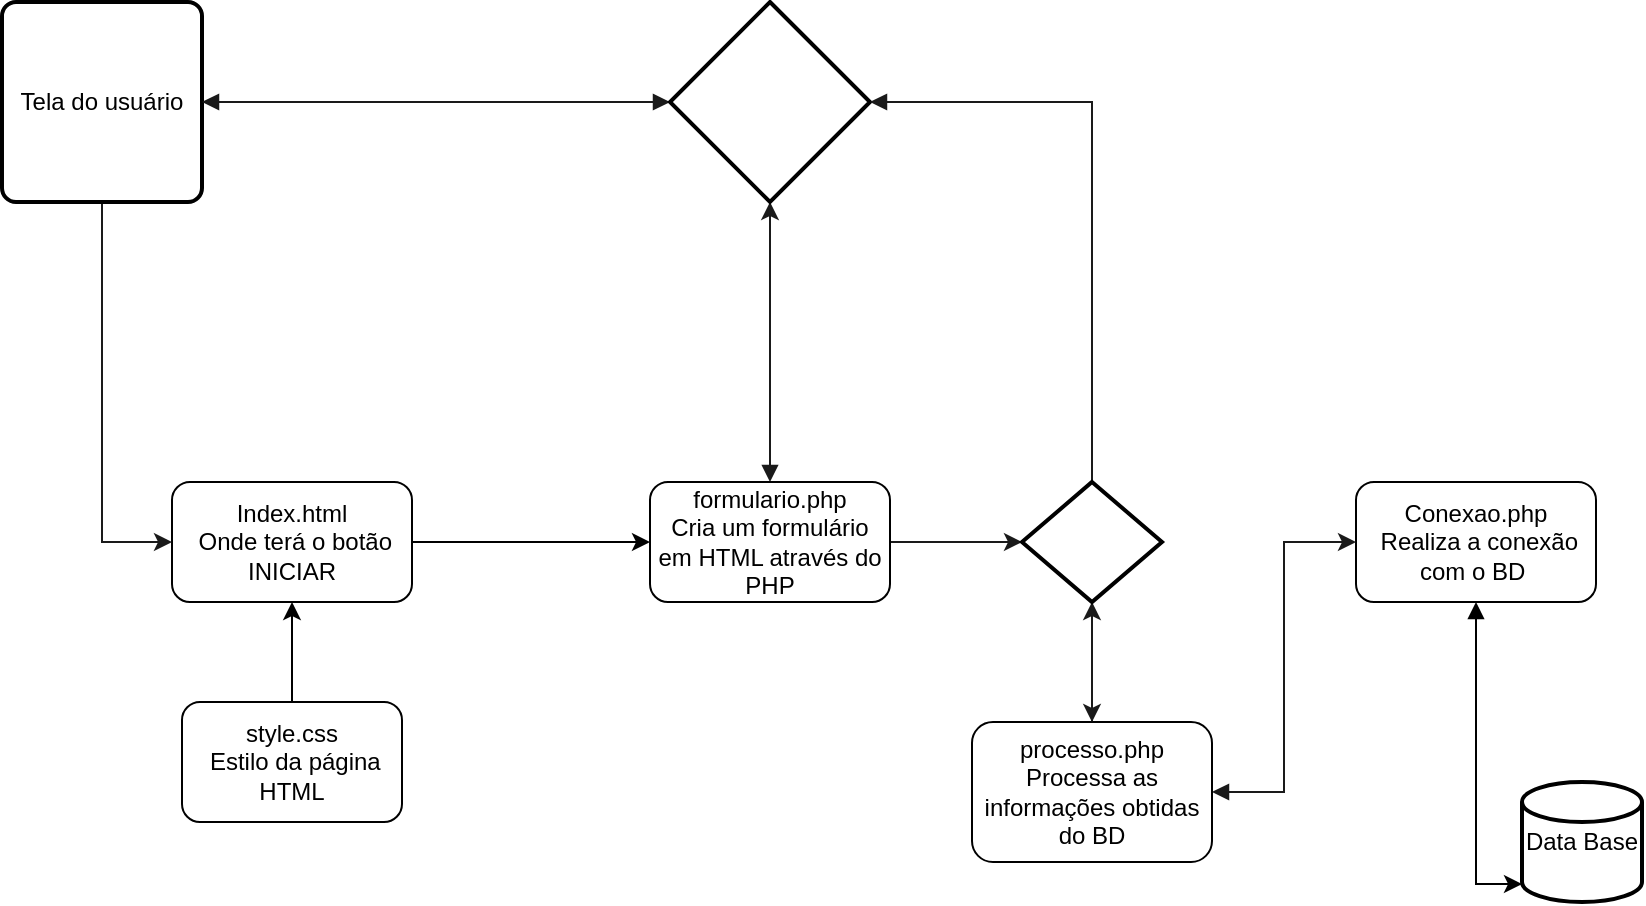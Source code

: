 <mxfile version="13.5.3" type="github">
  <diagram id="C5RBs43oDa-KdzZeNtuy" name="Page-1">
    <mxGraphModel dx="868" dy="450" grid="1" gridSize="10" guides="1" tooltips="1" connect="1" arrows="1" fold="1" page="1" pageScale="1" pageWidth="827" pageHeight="1169" math="0" shadow="0">
      <root>
        <mxCell id="WIyWlLk6GJQsqaUBKTNV-0" />
        <mxCell id="WIyWlLk6GJQsqaUBKTNV-1" parent="WIyWlLk6GJQsqaUBKTNV-0" />
        <mxCell id="6lG_LMzA8kCoMvOKwmpQ-18" style="edgeStyle=orthogonalEdgeStyle;rounded=0;orthogonalLoop=1;jettySize=auto;html=1;" edge="1" parent="WIyWlLk6GJQsqaUBKTNV-1" source="6lG_LMzA8kCoMvOKwmpQ-0" target="6lG_LMzA8kCoMvOKwmpQ-1">
          <mxGeometry relative="1" as="geometry" />
        </mxCell>
        <mxCell id="6lG_LMzA8kCoMvOKwmpQ-0" value="Index.html&lt;br&gt;&amp;nbsp;Onde terá o botão INICIAR" style="rounded=1;whiteSpace=wrap;html=1;" vertex="1" parent="WIyWlLk6GJQsqaUBKTNV-1">
          <mxGeometry x="115" y="250" width="120" height="60" as="geometry" />
        </mxCell>
        <mxCell id="6lG_LMzA8kCoMvOKwmpQ-44" style="edgeStyle=none;rounded=0;orthogonalLoop=1;jettySize=auto;html=1;startArrow=none;startFill=0;endArrow=classic;endFill=1;strokeColor=#1A1A1A;" edge="1" parent="WIyWlLk6GJQsqaUBKTNV-1" source="6lG_LMzA8kCoMvOKwmpQ-1" target="6lG_LMzA8kCoMvOKwmpQ-43">
          <mxGeometry relative="1" as="geometry" />
        </mxCell>
        <mxCell id="6lG_LMzA8kCoMvOKwmpQ-54" style="edgeStyle=none;rounded=0;orthogonalLoop=1;jettySize=auto;html=1;startArrow=block;startFill=1;endArrow=classic;endFill=1;strokeColor=#1A1A1A;" edge="1" parent="WIyWlLk6GJQsqaUBKTNV-1" source="6lG_LMzA8kCoMvOKwmpQ-1" target="6lG_LMzA8kCoMvOKwmpQ-42">
          <mxGeometry relative="1" as="geometry" />
        </mxCell>
        <mxCell id="6lG_LMzA8kCoMvOKwmpQ-1" value="formulario.php&lt;br&gt;Cria um formulário em HTML através do PHP" style="rounded=1;whiteSpace=wrap;html=1;" vertex="1" parent="WIyWlLk6GJQsqaUBKTNV-1">
          <mxGeometry x="354" y="250" width="120" height="60" as="geometry" />
        </mxCell>
        <mxCell id="6lG_LMzA8kCoMvOKwmpQ-34" style="edgeStyle=orthogonalEdgeStyle;rounded=0;orthogonalLoop=1;jettySize=auto;html=1;entryX=0;entryY=0.85;entryDx=0;entryDy=0;entryPerimeter=0;endArrow=classic;endFill=1;startArrow=block;startFill=1;" edge="1" parent="WIyWlLk6GJQsqaUBKTNV-1" source="6lG_LMzA8kCoMvOKwmpQ-3" target="6lG_LMzA8kCoMvOKwmpQ-24">
          <mxGeometry relative="1" as="geometry" />
        </mxCell>
        <mxCell id="6lG_LMzA8kCoMvOKwmpQ-3" value="Conexao.php&lt;br&gt;&amp;nbsp;Realiza a conexão com o BD&amp;nbsp;" style="rounded=1;whiteSpace=wrap;html=1;" vertex="1" parent="WIyWlLk6GJQsqaUBKTNV-1">
          <mxGeometry x="707" y="250" width="120" height="60" as="geometry" />
        </mxCell>
        <mxCell id="6lG_LMzA8kCoMvOKwmpQ-17" style="edgeStyle=orthogonalEdgeStyle;rounded=0;orthogonalLoop=1;jettySize=auto;html=1;" edge="1" parent="WIyWlLk6GJQsqaUBKTNV-1" source="6lG_LMzA8kCoMvOKwmpQ-4" target="6lG_LMzA8kCoMvOKwmpQ-0">
          <mxGeometry relative="1" as="geometry" />
        </mxCell>
        <mxCell id="6lG_LMzA8kCoMvOKwmpQ-4" value="style.css&lt;br&gt;&amp;nbsp;Estilo da página HTML" style="rounded=1;whiteSpace=wrap;html=1;" vertex="1" parent="WIyWlLk6GJQsqaUBKTNV-1">
          <mxGeometry x="120" y="360" width="110" height="60" as="geometry" />
        </mxCell>
        <mxCell id="6lG_LMzA8kCoMvOKwmpQ-31" style="edgeStyle=orthogonalEdgeStyle;rounded=0;orthogonalLoop=1;jettySize=auto;html=1;entryX=0;entryY=0.5;entryDx=0;entryDy=0;endArrow=classic;endFill=1;strokeColor=#1A1A1A;startArrow=block;startFill=1;" edge="1" parent="WIyWlLk6GJQsqaUBKTNV-1" source="6lG_LMzA8kCoMvOKwmpQ-14" target="6lG_LMzA8kCoMvOKwmpQ-3">
          <mxGeometry relative="1" as="geometry" />
        </mxCell>
        <mxCell id="6lG_LMzA8kCoMvOKwmpQ-51" value="" style="edgeStyle=none;rounded=0;orthogonalLoop=1;jettySize=auto;html=1;startArrow=none;startFill=0;endArrow=classic;endFill=1;strokeColor=#1A1A1A;" edge="1" parent="WIyWlLk6GJQsqaUBKTNV-1" source="6lG_LMzA8kCoMvOKwmpQ-14" target="6lG_LMzA8kCoMvOKwmpQ-43">
          <mxGeometry relative="1" as="geometry" />
        </mxCell>
        <mxCell id="6lG_LMzA8kCoMvOKwmpQ-14" value="processo.php&lt;br&gt;Processa as informações obtidas do BD" style="rounded=1;whiteSpace=wrap;html=1;" vertex="1" parent="WIyWlLk6GJQsqaUBKTNV-1">
          <mxGeometry x="515" y="370" width="120" height="70" as="geometry" />
        </mxCell>
        <mxCell id="6lG_LMzA8kCoMvOKwmpQ-24" value="Data Base" style="strokeWidth=2;html=1;shape=mxgraph.flowchart.database;whiteSpace=wrap;" vertex="1" parent="WIyWlLk6GJQsqaUBKTNV-1">
          <mxGeometry x="790" y="400" width="60" height="60" as="geometry" />
        </mxCell>
        <mxCell id="6lG_LMzA8kCoMvOKwmpQ-52" style="edgeStyle=none;rounded=0;orthogonalLoop=1;jettySize=auto;html=1;entryX=0;entryY=0.5;entryDx=0;entryDy=0;startArrow=none;startFill=0;endArrow=classic;endFill=1;strokeColor=#1A1A1A;" edge="1" parent="WIyWlLk6GJQsqaUBKTNV-1" source="6lG_LMzA8kCoMvOKwmpQ-41" target="6lG_LMzA8kCoMvOKwmpQ-0">
          <mxGeometry relative="1" as="geometry">
            <Array as="points">
              <mxPoint x="80" y="280" />
            </Array>
          </mxGeometry>
        </mxCell>
        <mxCell id="6lG_LMzA8kCoMvOKwmpQ-41" value="Tela do usuário" style="rounded=1;whiteSpace=wrap;html=1;absoluteArcSize=1;arcSize=14;strokeWidth=2;" vertex="1" parent="WIyWlLk6GJQsqaUBKTNV-1">
          <mxGeometry x="30" y="10" width="100" height="100" as="geometry" />
        </mxCell>
        <mxCell id="6lG_LMzA8kCoMvOKwmpQ-53" style="edgeStyle=none;rounded=0;orthogonalLoop=1;jettySize=auto;html=1;startArrow=block;startFill=1;endArrow=block;endFill=1;strokeColor=#1A1A1A;" edge="1" parent="WIyWlLk6GJQsqaUBKTNV-1" source="6lG_LMzA8kCoMvOKwmpQ-42" target="6lG_LMzA8kCoMvOKwmpQ-41">
          <mxGeometry relative="1" as="geometry" />
        </mxCell>
        <mxCell id="6lG_LMzA8kCoMvOKwmpQ-42" value="" style="strokeWidth=2;html=1;shape=mxgraph.flowchart.decision;whiteSpace=wrap;" vertex="1" parent="WIyWlLk6GJQsqaUBKTNV-1">
          <mxGeometry x="364" y="10" width="100" height="100" as="geometry" />
        </mxCell>
        <mxCell id="6lG_LMzA8kCoMvOKwmpQ-45" style="edgeStyle=none;rounded=0;orthogonalLoop=1;jettySize=auto;html=1;startArrow=none;startFill=0;endArrow=classic;endFill=1;strokeColor=#1A1A1A;" edge="1" parent="WIyWlLk6GJQsqaUBKTNV-1" source="6lG_LMzA8kCoMvOKwmpQ-43" target="6lG_LMzA8kCoMvOKwmpQ-14">
          <mxGeometry relative="1" as="geometry">
            <mxPoint x="575" y="370" as="targetPoint" />
          </mxGeometry>
        </mxCell>
        <mxCell id="6lG_LMzA8kCoMvOKwmpQ-61" style="edgeStyle=none;rounded=0;orthogonalLoop=1;jettySize=auto;html=1;startArrow=none;startFill=0;endArrow=block;endFill=1;strokeColor=#1A1A1A;entryX=1;entryY=0.5;entryDx=0;entryDy=0;entryPerimeter=0;" edge="1" parent="WIyWlLk6GJQsqaUBKTNV-1" source="6lG_LMzA8kCoMvOKwmpQ-43" target="6lG_LMzA8kCoMvOKwmpQ-42">
          <mxGeometry relative="1" as="geometry">
            <mxPoint x="540" y="100" as="targetPoint" />
            <Array as="points">
              <mxPoint x="575" y="60" />
            </Array>
          </mxGeometry>
        </mxCell>
        <mxCell id="6lG_LMzA8kCoMvOKwmpQ-43" value="" style="strokeWidth=2;html=1;shape=mxgraph.flowchart.decision;whiteSpace=wrap;" vertex="1" parent="WIyWlLk6GJQsqaUBKTNV-1">
          <mxGeometry x="540" y="250" width="70" height="60" as="geometry" />
        </mxCell>
      </root>
    </mxGraphModel>
  </diagram>
</mxfile>
